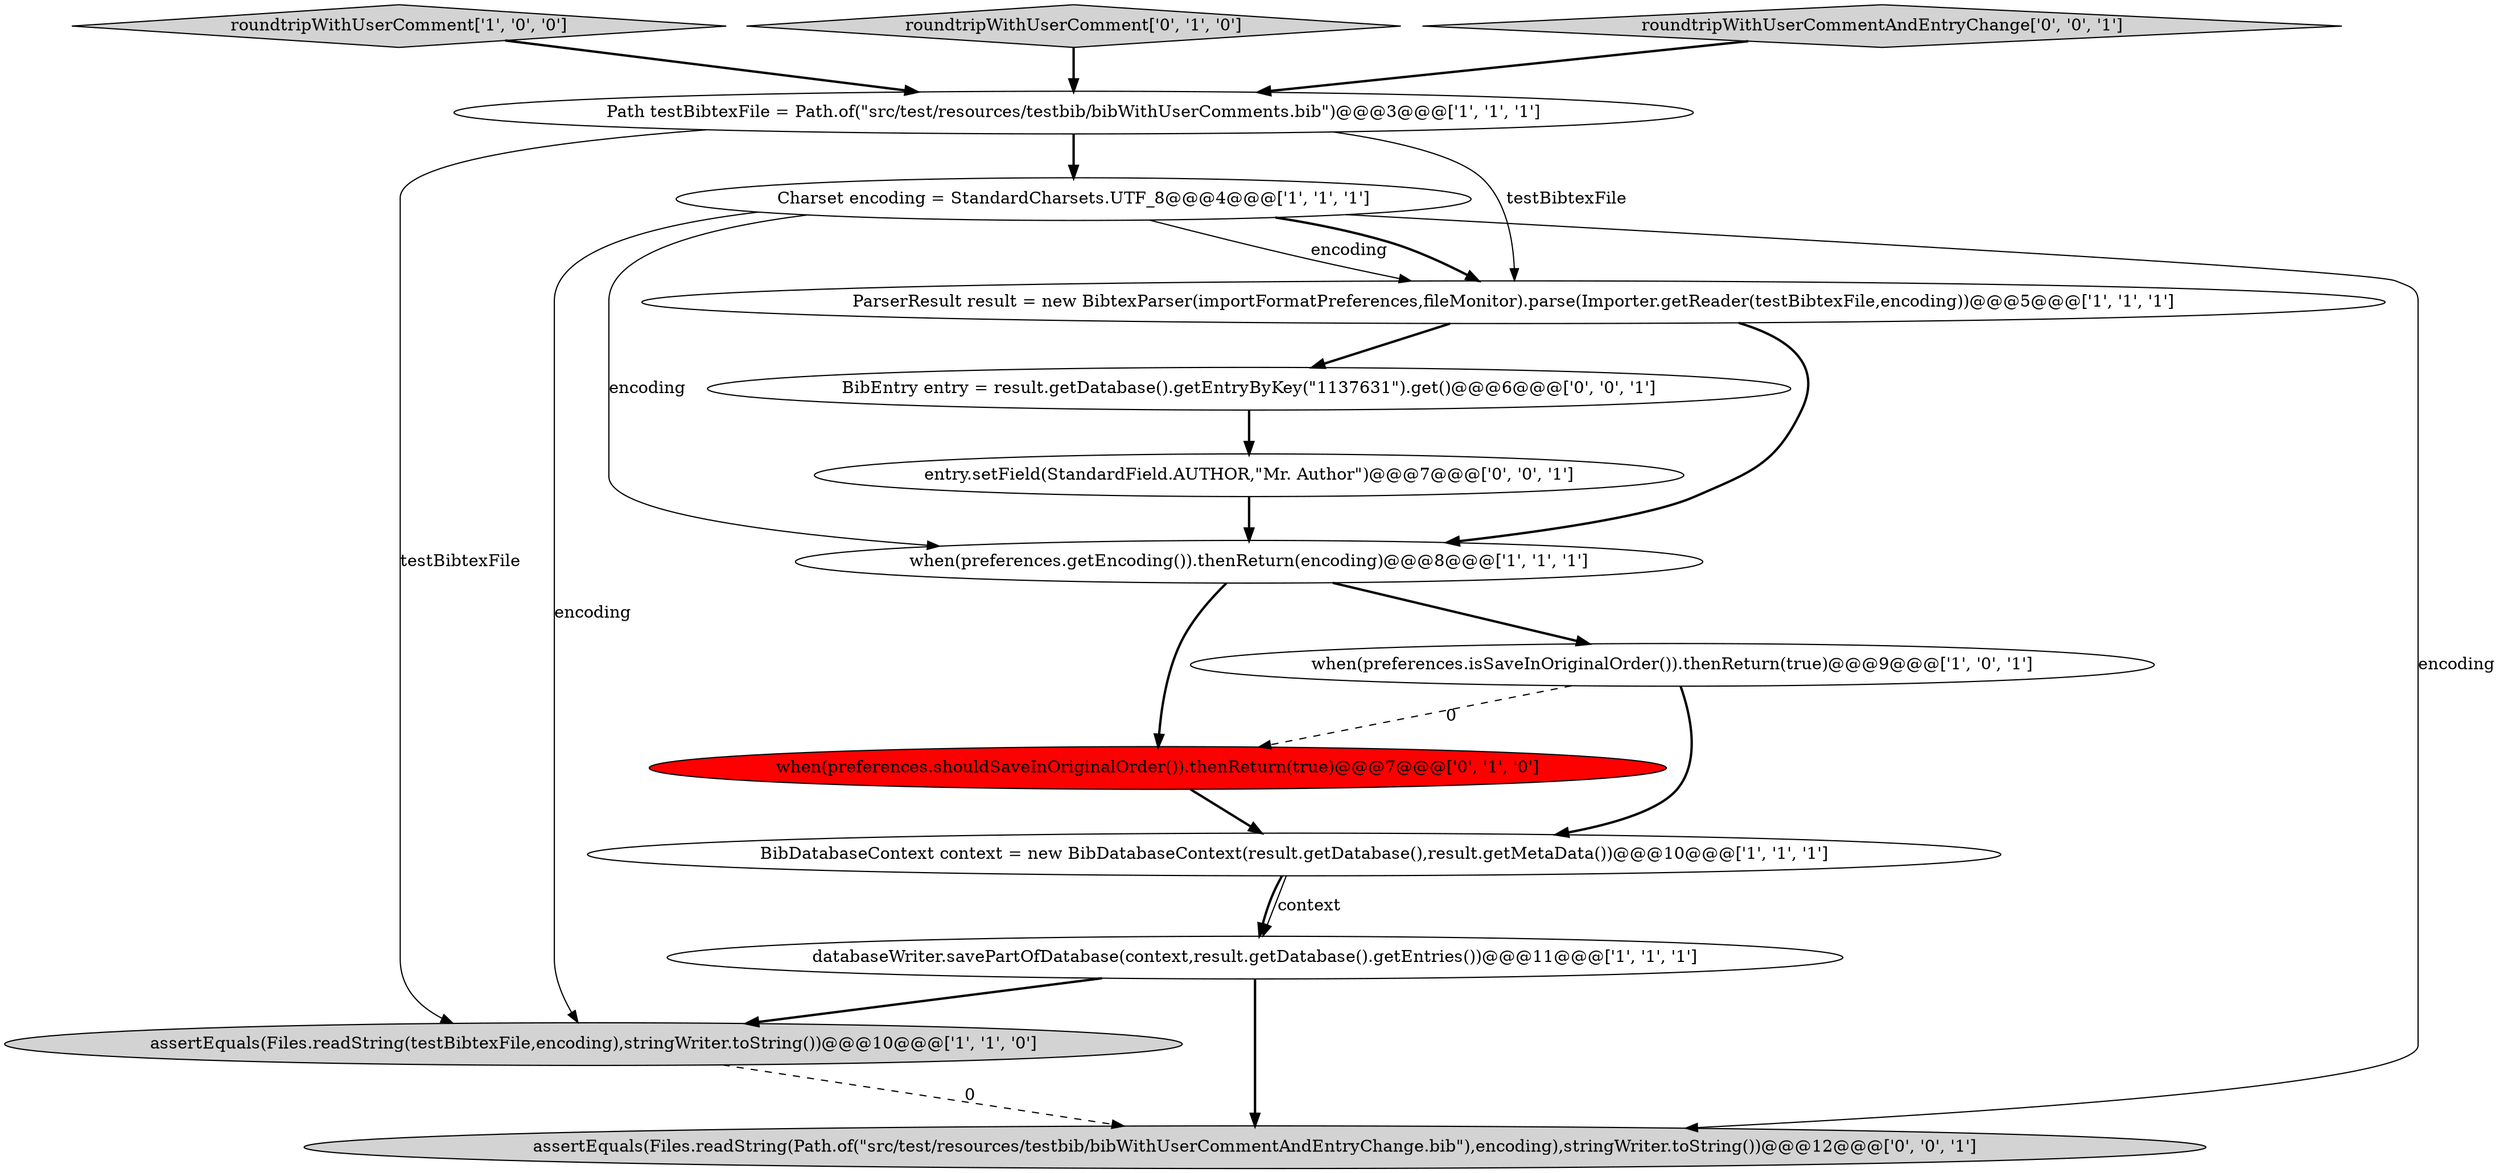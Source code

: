 digraph {
8 [style = filled, label = "when(preferences.isSaveInOriginalOrder()).thenReturn(true)@@@9@@@['1', '0', '1']", fillcolor = white, shape = ellipse image = "AAA0AAABBB1BBB"];
10 [style = filled, label = "when(preferences.shouldSaveInOriginalOrder()).thenReturn(true)@@@7@@@['0', '1', '0']", fillcolor = red, shape = ellipse image = "AAA1AAABBB2BBB"];
2 [style = filled, label = "roundtripWithUserComment['1', '0', '0']", fillcolor = lightgray, shape = diamond image = "AAA0AAABBB1BBB"];
5 [style = filled, label = "when(preferences.getEncoding()).thenReturn(encoding)@@@8@@@['1', '1', '1']", fillcolor = white, shape = ellipse image = "AAA0AAABBB1BBB"];
12 [style = filled, label = "entry.setField(StandardField.AUTHOR,\"Mr. Author\")@@@7@@@['0', '0', '1']", fillcolor = white, shape = ellipse image = "AAA0AAABBB3BBB"];
9 [style = filled, label = "roundtripWithUserComment['0', '1', '0']", fillcolor = lightgray, shape = diamond image = "AAA0AAABBB2BBB"];
3 [style = filled, label = "Path testBibtexFile = Path.of(\"src/test/resources/testbib/bibWithUserComments.bib\")@@@3@@@['1', '1', '1']", fillcolor = white, shape = ellipse image = "AAA0AAABBB1BBB"];
11 [style = filled, label = "BibEntry entry = result.getDatabase().getEntryByKey(\"1137631\").get()@@@6@@@['0', '0', '1']", fillcolor = white, shape = ellipse image = "AAA0AAABBB3BBB"];
6 [style = filled, label = "BibDatabaseContext context = new BibDatabaseContext(result.getDatabase(),result.getMetaData())@@@10@@@['1', '1', '1']", fillcolor = white, shape = ellipse image = "AAA0AAABBB1BBB"];
1 [style = filled, label = "ParserResult result = new BibtexParser(importFormatPreferences,fileMonitor).parse(Importer.getReader(testBibtexFile,encoding))@@@5@@@['1', '1', '1']", fillcolor = white, shape = ellipse image = "AAA0AAABBB1BBB"];
7 [style = filled, label = "databaseWriter.savePartOfDatabase(context,result.getDatabase().getEntries())@@@11@@@['1', '1', '1']", fillcolor = white, shape = ellipse image = "AAA0AAABBB1BBB"];
13 [style = filled, label = "assertEquals(Files.readString(Path.of(\"src/test/resources/testbib/bibWithUserCommentAndEntryChange.bib\"),encoding),stringWriter.toString())@@@12@@@['0', '0', '1']", fillcolor = lightgray, shape = ellipse image = "AAA0AAABBB3BBB"];
14 [style = filled, label = "roundtripWithUserCommentAndEntryChange['0', '0', '1']", fillcolor = lightgray, shape = diamond image = "AAA0AAABBB3BBB"];
0 [style = filled, label = "assertEquals(Files.readString(testBibtexFile,encoding),stringWriter.toString())@@@10@@@['1', '1', '0']", fillcolor = lightgray, shape = ellipse image = "AAA0AAABBB1BBB"];
4 [style = filled, label = "Charset encoding = StandardCharsets.UTF_8@@@4@@@['1', '1', '1']", fillcolor = white, shape = ellipse image = "AAA0AAABBB1BBB"];
1->5 [style = bold, label=""];
7->13 [style = bold, label=""];
14->3 [style = bold, label=""];
5->10 [style = bold, label=""];
5->8 [style = bold, label=""];
8->10 [style = dashed, label="0"];
12->5 [style = bold, label=""];
2->3 [style = bold, label=""];
8->6 [style = bold, label=""];
7->0 [style = bold, label=""];
11->12 [style = bold, label=""];
3->0 [style = solid, label="testBibtexFile"];
3->4 [style = bold, label=""];
10->6 [style = bold, label=""];
4->13 [style = solid, label="encoding"];
4->5 [style = solid, label="encoding"];
4->1 [style = solid, label="encoding"];
1->11 [style = bold, label=""];
0->13 [style = dashed, label="0"];
6->7 [style = solid, label="context"];
9->3 [style = bold, label=""];
4->0 [style = solid, label="encoding"];
4->1 [style = bold, label=""];
3->1 [style = solid, label="testBibtexFile"];
6->7 [style = bold, label=""];
}
